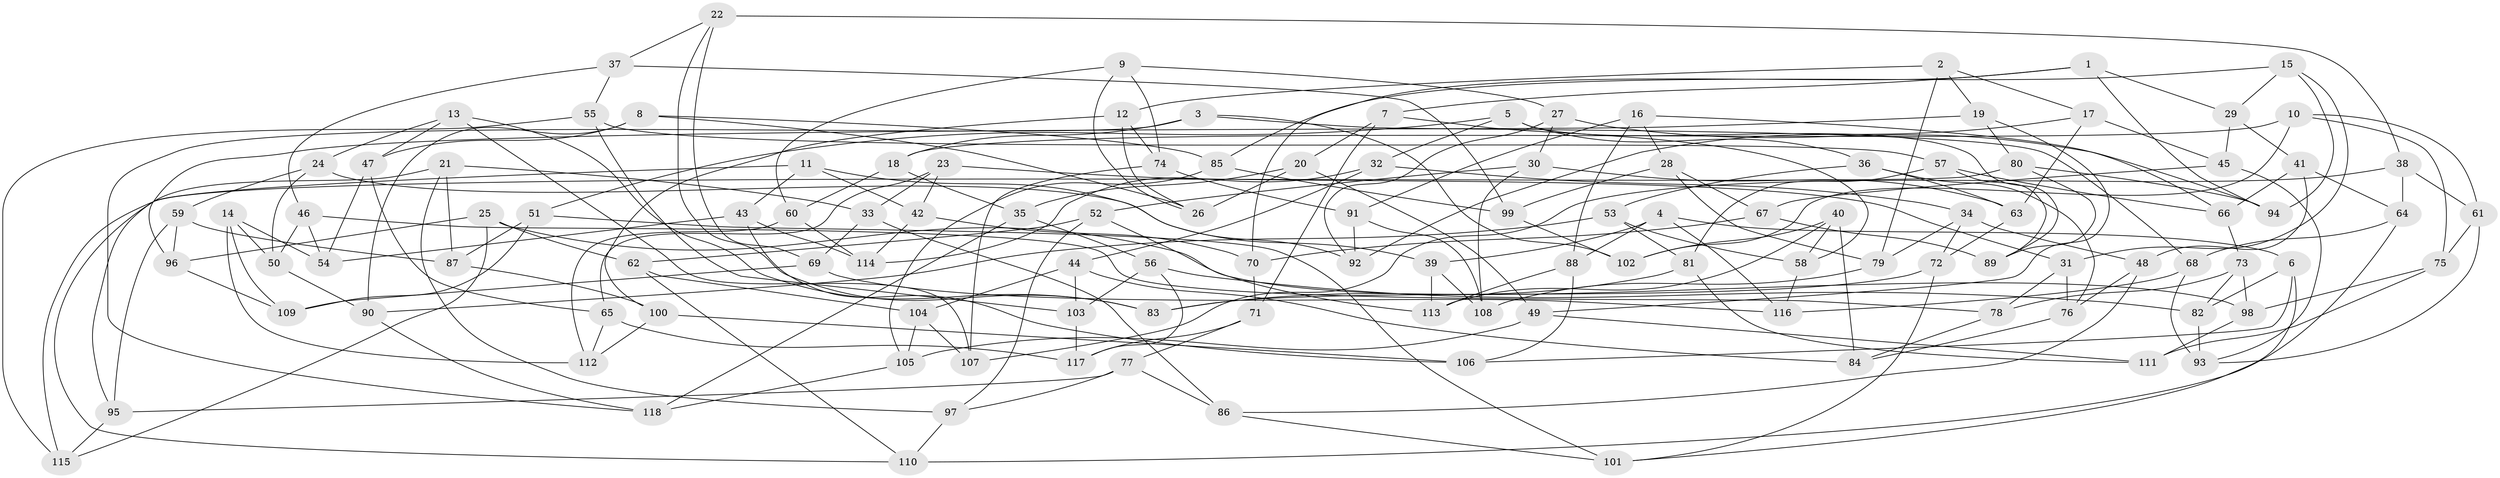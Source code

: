 // coarse degree distribution, {6: 0.22857142857142856, 17: 0.02857142857142857, 11: 0.05714285714285714, 14: 0.02857142857142857, 9: 0.05714285714285714, 12: 0.08571428571428572, 8: 0.08571428571428572, 7: 0.08571428571428572, 18: 0.02857142857142857, 10: 0.02857142857142857, 5: 0.08571428571428572, 4: 0.17142857142857143, 3: 0.02857142857142857}
// Generated by graph-tools (version 1.1) at 2025/20/03/04/25 18:20:57]
// undirected, 118 vertices, 236 edges
graph export_dot {
graph [start="1"]
  node [color=gray90,style=filled];
  1;
  2;
  3;
  4;
  5;
  6;
  7;
  8;
  9;
  10;
  11;
  12;
  13;
  14;
  15;
  16;
  17;
  18;
  19;
  20;
  21;
  22;
  23;
  24;
  25;
  26;
  27;
  28;
  29;
  30;
  31;
  32;
  33;
  34;
  35;
  36;
  37;
  38;
  39;
  40;
  41;
  42;
  43;
  44;
  45;
  46;
  47;
  48;
  49;
  50;
  51;
  52;
  53;
  54;
  55;
  56;
  57;
  58;
  59;
  60;
  61;
  62;
  63;
  64;
  65;
  66;
  67;
  68;
  69;
  70;
  71;
  72;
  73;
  74;
  75;
  76;
  77;
  78;
  79;
  80;
  81;
  82;
  83;
  84;
  85;
  86;
  87;
  88;
  89;
  90;
  91;
  92;
  93;
  94;
  95;
  96;
  97;
  98;
  99;
  100;
  101;
  102;
  103;
  104;
  105;
  106;
  107;
  108;
  109;
  110;
  111;
  112;
  113;
  114;
  115;
  116;
  117;
  118;
  1 -- 94;
  1 -- 7;
  1 -- 29;
  1 -- 70;
  2 -- 19;
  2 -- 12;
  2 -- 79;
  2 -- 17;
  3 -- 118;
  3 -- 102;
  3 -- 18;
  3 -- 68;
  4 -- 88;
  4 -- 116;
  4 -- 39;
  4 -- 6;
  5 -- 36;
  5 -- 51;
  5 -- 89;
  5 -- 32;
  6 -- 82;
  6 -- 106;
  6 -- 101;
  7 -- 58;
  7 -- 20;
  7 -- 71;
  8 -- 47;
  8 -- 85;
  8 -- 90;
  8 -- 26;
  9 -- 27;
  9 -- 74;
  9 -- 60;
  9 -- 26;
  10 -- 75;
  10 -- 18;
  10 -- 102;
  10 -- 61;
  11 -- 42;
  11 -- 92;
  11 -- 110;
  11 -- 43;
  12 -- 26;
  12 -- 74;
  12 -- 100;
  13 -- 107;
  13 -- 47;
  13 -- 83;
  13 -- 24;
  14 -- 50;
  14 -- 109;
  14 -- 54;
  14 -- 112;
  15 -- 85;
  15 -- 94;
  15 -- 29;
  15 -- 31;
  16 -- 66;
  16 -- 88;
  16 -- 28;
  16 -- 91;
  17 -- 63;
  17 -- 92;
  17 -- 45;
  18 -- 60;
  18 -- 35;
  19 -- 96;
  19 -- 80;
  19 -- 49;
  20 -- 26;
  20 -- 35;
  20 -- 49;
  21 -- 87;
  21 -- 95;
  21 -- 97;
  21 -- 33;
  22 -- 83;
  22 -- 38;
  22 -- 37;
  22 -- 69;
  23 -- 33;
  23 -- 65;
  23 -- 31;
  23 -- 42;
  24 -- 59;
  24 -- 50;
  24 -- 39;
  25 -- 98;
  25 -- 115;
  25 -- 96;
  25 -- 62;
  27 -- 30;
  27 -- 92;
  27 -- 94;
  28 -- 99;
  28 -- 79;
  28 -- 67;
  29 -- 41;
  29 -- 45;
  30 -- 108;
  30 -- 63;
  30 -- 52;
  31 -- 78;
  31 -- 76;
  32 -- 44;
  32 -- 34;
  32 -- 114;
  33 -- 86;
  33 -- 69;
  34 -- 79;
  34 -- 48;
  34 -- 72;
  35 -- 118;
  35 -- 56;
  36 -- 53;
  36 -- 63;
  36 -- 76;
  37 -- 46;
  37 -- 55;
  37 -- 99;
  38 -- 61;
  38 -- 107;
  38 -- 64;
  39 -- 113;
  39 -- 108;
  40 -- 102;
  40 -- 84;
  40 -- 113;
  40 -- 58;
  41 -- 48;
  41 -- 66;
  41 -- 64;
  42 -- 70;
  42 -- 114;
  43 -- 106;
  43 -- 114;
  43 -- 54;
  44 -- 103;
  44 -- 84;
  44 -- 104;
  45 -- 67;
  45 -- 93;
  46 -- 50;
  46 -- 78;
  46 -- 54;
  47 -- 65;
  47 -- 54;
  48 -- 76;
  48 -- 86;
  49 -- 111;
  49 -- 105;
  50 -- 90;
  51 -- 87;
  51 -- 109;
  51 -- 101;
  52 -- 62;
  52 -- 113;
  52 -- 97;
  53 -- 90;
  53 -- 81;
  53 -- 58;
  55 -- 115;
  55 -- 103;
  55 -- 57;
  56 -- 103;
  56 -- 117;
  56 -- 82;
  57 -- 66;
  57 -- 81;
  57 -- 89;
  58 -- 116;
  59 -- 95;
  59 -- 96;
  59 -- 87;
  60 -- 112;
  60 -- 114;
  61 -- 93;
  61 -- 75;
  62 -- 110;
  62 -- 104;
  63 -- 72;
  64 -- 110;
  64 -- 68;
  65 -- 117;
  65 -- 112;
  66 -- 73;
  67 -- 70;
  67 -- 89;
  68 -- 116;
  68 -- 93;
  69 -- 116;
  69 -- 109;
  70 -- 71;
  71 -- 117;
  71 -- 77;
  72 -- 83;
  72 -- 101;
  73 -- 78;
  73 -- 82;
  73 -- 98;
  74 -- 107;
  74 -- 91;
  75 -- 98;
  75 -- 111;
  76 -- 84;
  77 -- 97;
  77 -- 95;
  77 -- 86;
  78 -- 84;
  79 -- 108;
  80 -- 94;
  80 -- 115;
  80 -- 89;
  81 -- 111;
  81 -- 83;
  82 -- 93;
  85 -- 105;
  85 -- 99;
  86 -- 101;
  87 -- 100;
  88 -- 113;
  88 -- 106;
  90 -- 118;
  91 -- 92;
  91 -- 108;
  95 -- 115;
  96 -- 109;
  97 -- 110;
  98 -- 111;
  99 -- 102;
  100 -- 112;
  100 -- 106;
  103 -- 117;
  104 -- 105;
  104 -- 107;
  105 -- 118;
}
